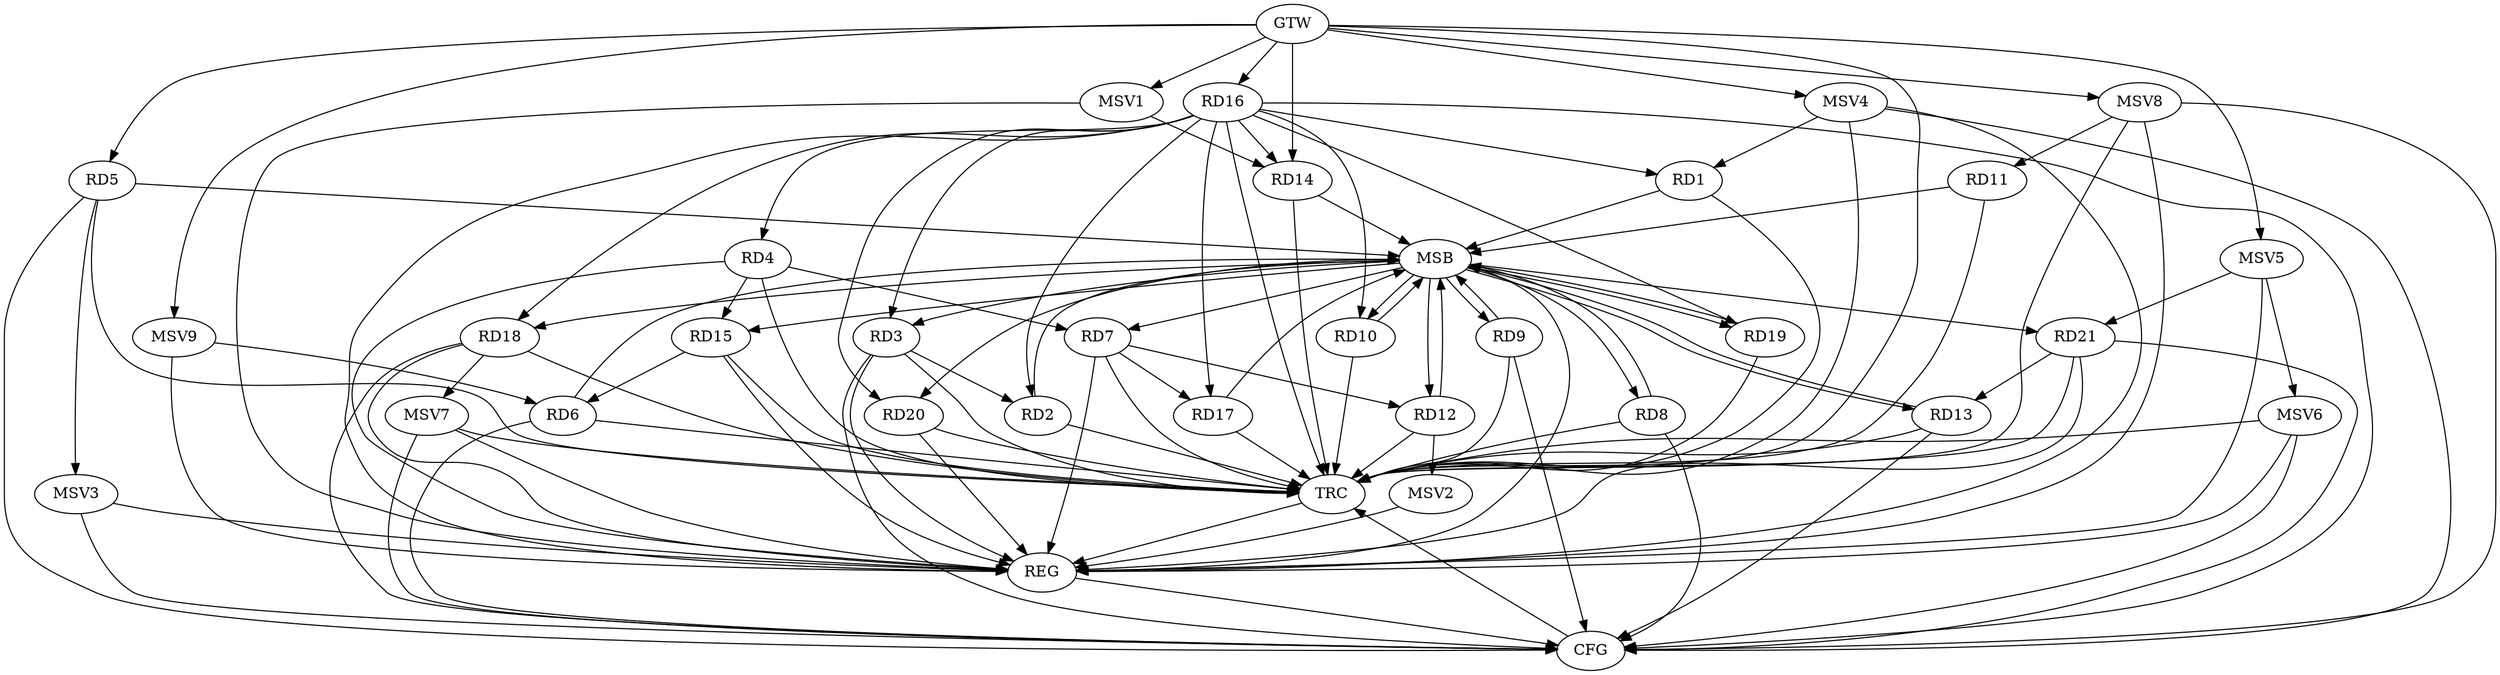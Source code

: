 strict digraph G {
  RD1 [ label="RD1" ];
  RD2 [ label="RD2" ];
  RD3 [ label="RD3" ];
  RD4 [ label="RD4" ];
  RD5 [ label="RD5" ];
  RD6 [ label="RD6" ];
  RD7 [ label="RD7" ];
  RD8 [ label="RD8" ];
  RD9 [ label="RD9" ];
  RD10 [ label="RD10" ];
  RD11 [ label="RD11" ];
  RD12 [ label="RD12" ];
  RD13 [ label="RD13" ];
  RD14 [ label="RD14" ];
  RD15 [ label="RD15" ];
  RD16 [ label="RD16" ];
  RD17 [ label="RD17" ];
  RD18 [ label="RD18" ];
  RD19 [ label="RD19" ];
  RD20 [ label="RD20" ];
  RD21 [ label="RD21" ];
  GTW [ label="GTW" ];
  REG [ label="REG" ];
  MSB [ label="MSB" ];
  CFG [ label="CFG" ];
  TRC [ label="TRC" ];
  MSV1 [ label="MSV1" ];
  MSV2 [ label="MSV2" ];
  MSV3 [ label="MSV3" ];
  MSV4 [ label="MSV4" ];
  MSV5 [ label="MSV5" ];
  MSV6 [ label="MSV6" ];
  MSV7 [ label="MSV7" ];
  MSV8 [ label="MSV8" ];
  MSV9 [ label="MSV9" ];
  RD3 -> RD2;
  RD16 -> RD2;
  RD16 -> RD3;
  RD4 -> RD7;
  RD4 -> RD15;
  RD15 -> RD6;
  RD7 -> RD12;
  RD7 -> RD17;
  RD21 -> RD13;
  GTW -> RD5;
  GTW -> RD14;
  GTW -> RD16;
  RD3 -> REG;
  RD4 -> REG;
  RD7 -> REG;
  RD15 -> REG;
  RD16 -> REG;
  RD18 -> REG;
  RD20 -> REG;
  RD21 -> REG;
  RD1 -> MSB;
  MSB -> RD12;
  MSB -> REG;
  RD2 -> MSB;
  MSB -> RD9;
  MSB -> RD10;
  RD5 -> MSB;
  MSB -> RD20;
  RD6 -> MSB;
  RD8 -> MSB;
  RD9 -> MSB;
  RD10 -> MSB;
  MSB -> RD8;
  MSB -> RD15;
  RD11 -> MSB;
  RD12 -> MSB;
  MSB -> RD3;
  MSB -> RD13;
  MSB -> RD18;
  MSB -> RD19;
  RD13 -> MSB;
  RD14 -> MSB;
  MSB -> RD7;
  MSB -> RD21;
  RD17 -> MSB;
  RD19 -> MSB;
  RD8 -> CFG;
  RD9 -> CFG;
  RD18 -> CFG;
  RD16 -> CFG;
  RD5 -> CFG;
  RD13 -> CFG;
  RD21 -> CFG;
  RD6 -> CFG;
  RD3 -> CFG;
  REG -> CFG;
  RD1 -> TRC;
  RD2 -> TRC;
  RD3 -> TRC;
  RD4 -> TRC;
  RD5 -> TRC;
  RD6 -> TRC;
  RD7 -> TRC;
  RD8 -> TRC;
  RD9 -> TRC;
  RD10 -> TRC;
  RD11 -> TRC;
  RD12 -> TRC;
  RD13 -> TRC;
  RD14 -> TRC;
  RD15 -> TRC;
  RD16 -> TRC;
  RD17 -> TRC;
  RD18 -> TRC;
  RD19 -> TRC;
  RD20 -> TRC;
  RD21 -> TRC;
  GTW -> TRC;
  CFG -> TRC;
  TRC -> REG;
  RD16 -> RD17;
  RD16 -> RD1;
  RD16 -> RD14;
  RD16 -> RD10;
  RD16 -> RD19;
  RD16 -> RD4;
  RD16 -> RD18;
  RD16 -> RD20;
  MSV1 -> RD14;
  GTW -> MSV1;
  MSV1 -> REG;
  RD12 -> MSV2;
  MSV2 -> REG;
  RD5 -> MSV3;
  MSV3 -> REG;
  MSV3 -> CFG;
  MSV4 -> RD1;
  GTW -> MSV4;
  MSV4 -> REG;
  MSV4 -> TRC;
  MSV4 -> CFG;
  MSV5 -> RD21;
  GTW -> MSV5;
  MSV5 -> REG;
  MSV5 -> MSV6;
  MSV6 -> REG;
  MSV6 -> TRC;
  MSV6 -> CFG;
  RD18 -> MSV7;
  MSV7 -> REG;
  MSV7 -> TRC;
  MSV7 -> CFG;
  MSV8 -> RD11;
  GTW -> MSV8;
  MSV8 -> REG;
  MSV8 -> TRC;
  MSV8 -> CFG;
  MSV9 -> RD6;
  GTW -> MSV9;
  MSV9 -> REG;
}

